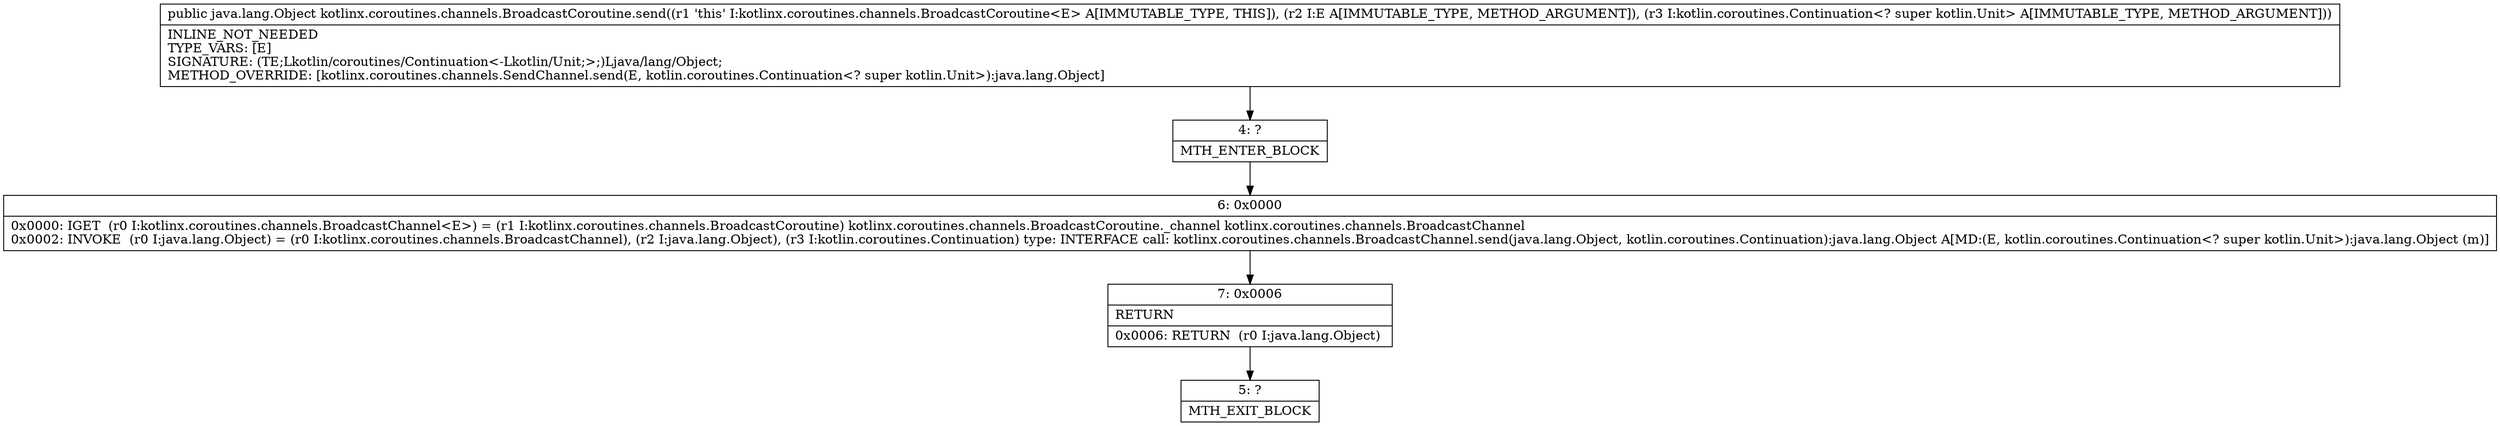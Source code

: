 digraph "CFG forkotlinx.coroutines.channels.BroadcastCoroutine.send(Ljava\/lang\/Object;Lkotlin\/coroutines\/Continuation;)Ljava\/lang\/Object;" {
Node_4 [shape=record,label="{4\:\ ?|MTH_ENTER_BLOCK\l}"];
Node_6 [shape=record,label="{6\:\ 0x0000|0x0000: IGET  (r0 I:kotlinx.coroutines.channels.BroadcastChannel\<E\>) = (r1 I:kotlinx.coroutines.channels.BroadcastCoroutine) kotlinx.coroutines.channels.BroadcastCoroutine._channel kotlinx.coroutines.channels.BroadcastChannel \l0x0002: INVOKE  (r0 I:java.lang.Object) = (r0 I:kotlinx.coroutines.channels.BroadcastChannel), (r2 I:java.lang.Object), (r3 I:kotlin.coroutines.Continuation) type: INTERFACE call: kotlinx.coroutines.channels.BroadcastChannel.send(java.lang.Object, kotlin.coroutines.Continuation):java.lang.Object A[MD:(E, kotlin.coroutines.Continuation\<? super kotlin.Unit\>):java.lang.Object (m)]\l}"];
Node_7 [shape=record,label="{7\:\ 0x0006|RETURN\l|0x0006: RETURN  (r0 I:java.lang.Object) \l}"];
Node_5 [shape=record,label="{5\:\ ?|MTH_EXIT_BLOCK\l}"];
MethodNode[shape=record,label="{public java.lang.Object kotlinx.coroutines.channels.BroadcastCoroutine.send((r1 'this' I:kotlinx.coroutines.channels.BroadcastCoroutine\<E\> A[IMMUTABLE_TYPE, THIS]), (r2 I:E A[IMMUTABLE_TYPE, METHOD_ARGUMENT]), (r3 I:kotlin.coroutines.Continuation\<? super kotlin.Unit\> A[IMMUTABLE_TYPE, METHOD_ARGUMENT]))  | INLINE_NOT_NEEDED\lTYPE_VARS: [E]\lSIGNATURE: (TE;Lkotlin\/coroutines\/Continuation\<\-Lkotlin\/Unit;\>;)Ljava\/lang\/Object;\lMETHOD_OVERRIDE: [kotlinx.coroutines.channels.SendChannel.send(E, kotlin.coroutines.Continuation\<? super kotlin.Unit\>):java.lang.Object]\l}"];
MethodNode -> Node_4;Node_4 -> Node_6;
Node_6 -> Node_7;
Node_7 -> Node_5;
}

